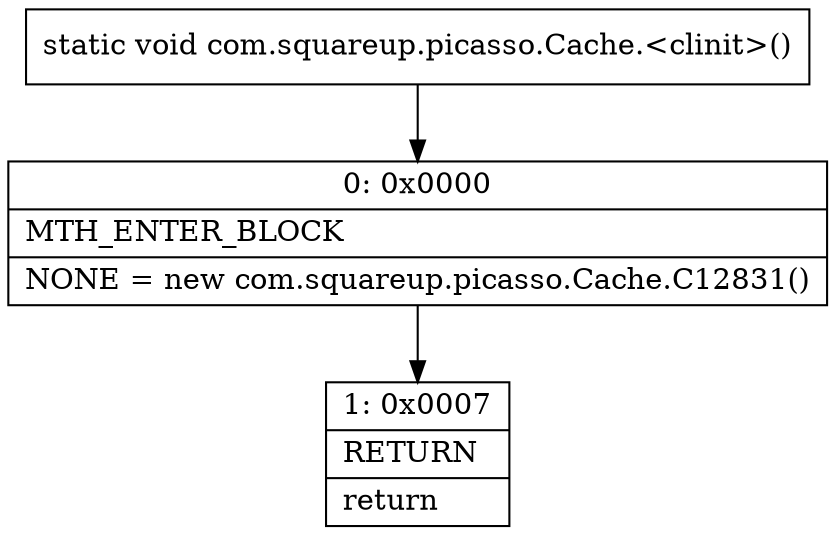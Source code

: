 digraph "CFG forcom.squareup.picasso.Cache.\<clinit\>()V" {
Node_0 [shape=record,label="{0\:\ 0x0000|MTH_ENTER_BLOCK\l|NONE = new com.squareup.picasso.Cache.C12831()\l}"];
Node_1 [shape=record,label="{1\:\ 0x0007|RETURN\l|return\l}"];
MethodNode[shape=record,label="{static void com.squareup.picasso.Cache.\<clinit\>() }"];
MethodNode -> Node_0;
Node_0 -> Node_1;
}

